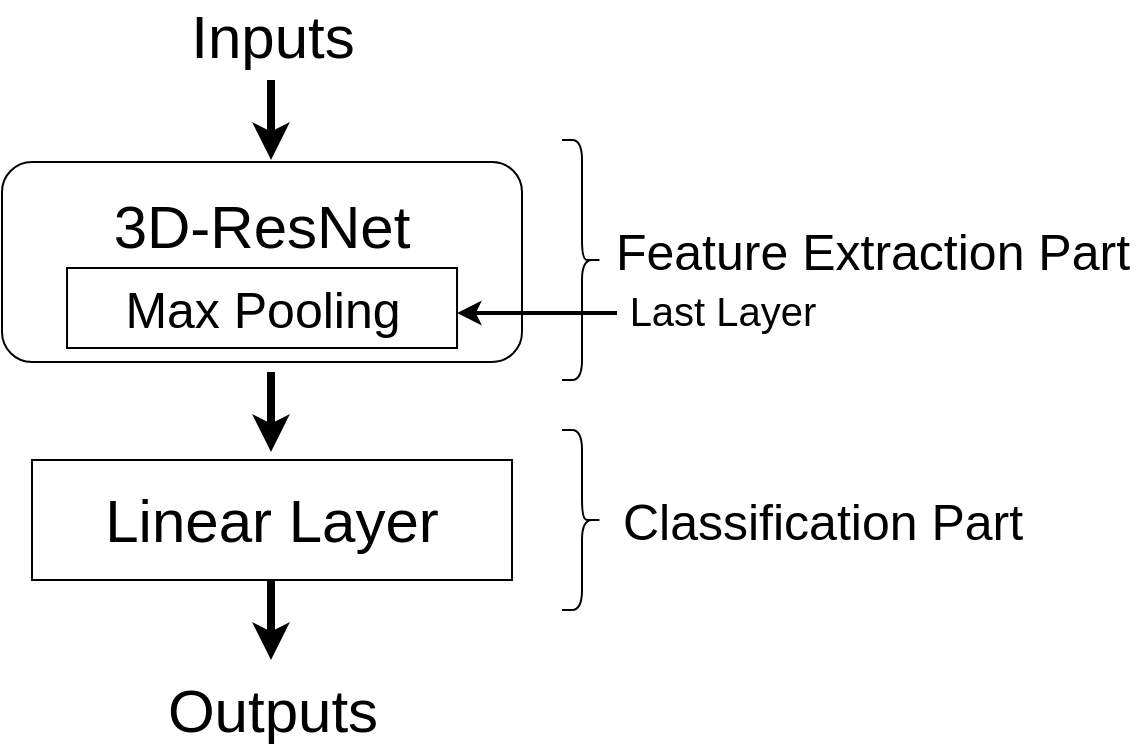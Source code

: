 <mxfile version="12.5.5"><diagram id="lp3chfWBuB1hzFoC-AsR" name="Page-1"><mxGraphModel dx="817" dy="1225" grid="1" gridSize="10" guides="1" tooltips="1" connect="1" arrows="1" fold="1" page="1" pageScale="1" pageWidth="827" pageHeight="1169" math="0" shadow="0"><root><mxCell id="0"/><mxCell id="1" parent="0"/><mxCell id="ZwcKraPQilF3etKfOUXq-2" value="&lt;font style=&quot;font-size: 30px&quot;&gt;Inputs&lt;br&gt;&lt;/font&gt;" style="text;html=1;align=center;verticalAlign=middle;resizable=0;points=[];autosize=1;" parent="1" vertex="1"><mxGeometry x="275" y="83" width="100" height="30" as="geometry"/></mxCell><mxCell id="ZwcKraPQilF3etKfOUXq-3" value="" style="endArrow=classic;html=1;strokeWidth=4;" parent="1" edge="1"><mxGeometry width="50" height="50" relative="1" as="geometry"><mxPoint x="324.5" y="120" as="sourcePoint"/><mxPoint x="324.5" y="160" as="targetPoint"/></mxGeometry></mxCell><mxCell id="ZwcKraPQilF3etKfOUXq-4" value="" style="endArrow=classic;html=1;strokeWidth=4;" parent="1" edge="1"><mxGeometry width="50" height="50" relative="1" as="geometry"><mxPoint x="324.5" y="266" as="sourcePoint"/><mxPoint x="324.5" y="306" as="targetPoint"/></mxGeometry></mxCell><mxCell id="ZwcKraPQilF3etKfOUXq-5" value="&lt;font style=&quot;font-size: 30px&quot;&gt;Linear Layer&lt;/font&gt;" style="rounded=0;whiteSpace=wrap;html=1;" parent="1" vertex="1"><mxGeometry x="205" y="310" width="240" height="60" as="geometry"/></mxCell><mxCell id="ZwcKraPQilF3etKfOUXq-6" value="" style="shape=curlyBracket;whiteSpace=wrap;html=1;rounded=1;rotation=-180;" parent="1" vertex="1"><mxGeometry x="470" y="150" width="20" height="120" as="geometry"/></mxCell><mxCell id="ZwcKraPQilF3etKfOUXq-9" value="&lt;font style=&quot;font-size: 25px&quot;&gt;Feature Extraction Part&lt;/font&gt;" style="text;html=1;align=center;verticalAlign=middle;resizable=0;points=[];autosize=1;" parent="1" vertex="1"><mxGeometry x="490" y="195" width="270" height="20" as="geometry"/></mxCell><mxCell id="ZwcKraPQilF3etKfOUXq-11" value="" style="shape=curlyBracket;whiteSpace=wrap;html=1;rounded=1;rotation=-180;" parent="1" vertex="1"><mxGeometry x="470" y="295" width="20" height="90" as="geometry"/></mxCell><mxCell id="ZwcKraPQilF3etKfOUXq-12" value="&lt;font style=&quot;font-size: 25px&quot;&gt;Classification Part&lt;/font&gt;" style="text;html=1;align=center;verticalAlign=middle;resizable=0;points=[];autosize=1;" parent="1" vertex="1"><mxGeometry x="490" y="330" width="220" height="20" as="geometry"/></mxCell><mxCell id="ZwcKraPQilF3etKfOUXq-13" value="" style="endArrow=classic;html=1;strokeWidth=4;" parent="1" edge="1"><mxGeometry width="50" height="50" relative="1" as="geometry"><mxPoint x="324.5" y="370" as="sourcePoint"/><mxPoint x="324.5" y="410" as="targetPoint"/></mxGeometry></mxCell><mxCell id="ZwcKraPQilF3etKfOUXq-14" value="&lt;font style=&quot;font-size: 30px&quot;&gt;Outputs&lt;br&gt;&lt;/font&gt;" style="text;html=1;align=center;verticalAlign=middle;resizable=0;points=[];autosize=1;" parent="1" vertex="1"><mxGeometry x="265" y="420" width="120" height="30" as="geometry"/></mxCell><mxCell id="PBvzevRidredRaahMxqa-1" value="&lt;font style=&quot;font-size: 30px&quot;&gt;3D-ResNet&lt;br&gt;&lt;br&gt;&lt;/font&gt;" style="rounded=1;whiteSpace=wrap;html=1;" parent="1" vertex="1"><mxGeometry x="190" y="161" width="260" height="100" as="geometry"/></mxCell><mxCell id="PBvzevRidredRaahMxqa-2" value="&lt;font style=&quot;font-size: 25px&quot;&gt;Max Pooling&lt;/font&gt;" style="rounded=0;whiteSpace=wrap;html=1;" parent="1" vertex="1"><mxGeometry x="222.51" y="214" width="195" height="40" as="geometry"/></mxCell><mxCell id="PBvzevRidredRaahMxqa-3" value="" style="endArrow=classic;html=1;strokeWidth=2;" parent="1" edge="1"><mxGeometry width="50" height="50" relative="1" as="geometry"><mxPoint x="497.51" y="236.5" as="sourcePoint"/><mxPoint x="417.51" y="236.5" as="targetPoint"/></mxGeometry></mxCell><mxCell id="PBvzevRidredRaahMxqa-4" value="&lt;font style=&quot;font-size: 20px&quot;&gt;Last Layer&lt;/font&gt;" style="text;html=1;align=center;verticalAlign=middle;resizable=0;points=[];autosize=1;" parent="1" vertex="1"><mxGeometry x="495" y="225" width="110" height="20" as="geometry"/></mxCell></root></mxGraphModel></diagram></mxfile>